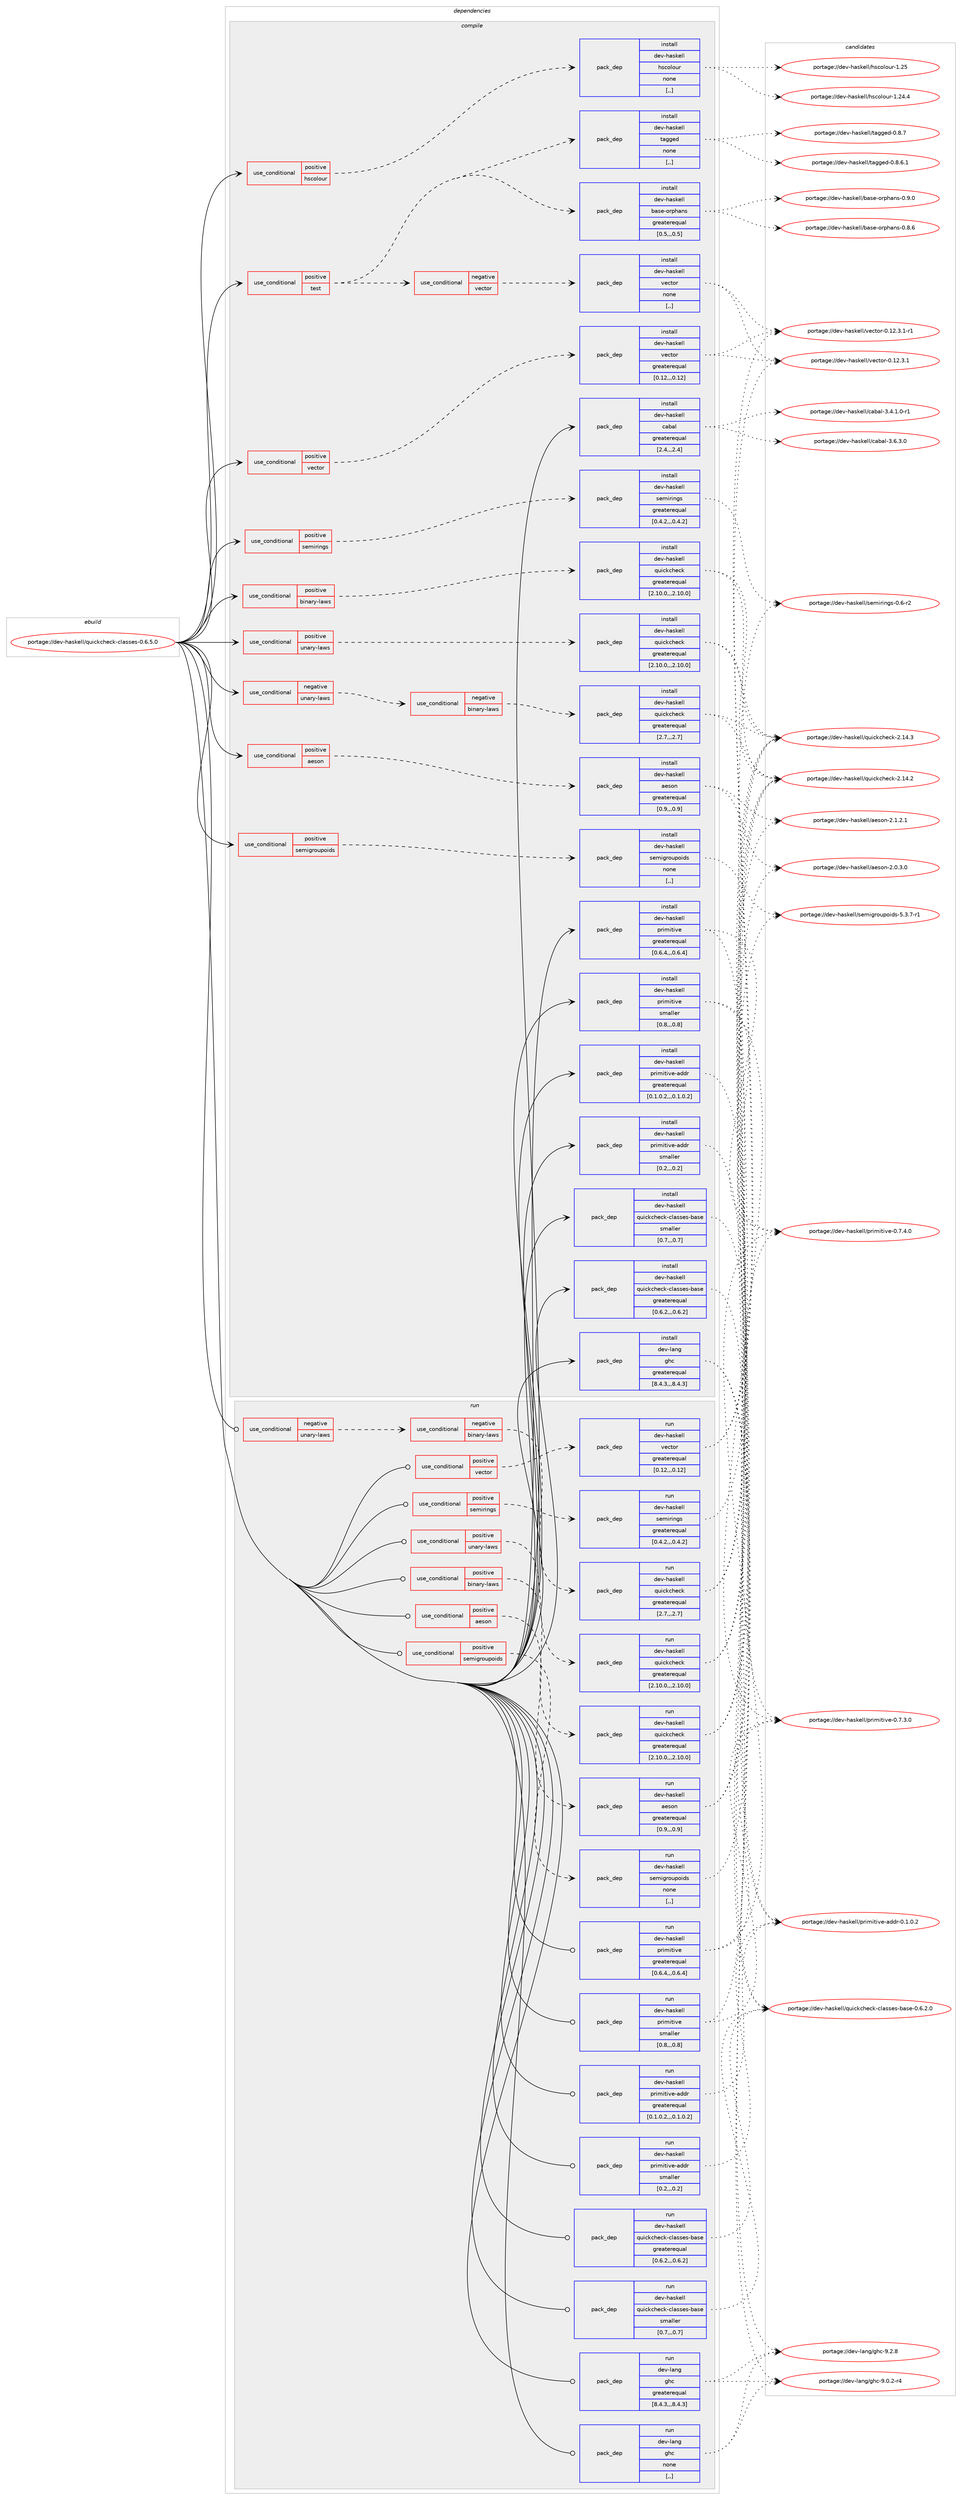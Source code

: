 digraph prolog {

# *************
# Graph options
# *************

newrank=true;
concentrate=true;
compound=true;
graph [rankdir=LR,fontname=Helvetica,fontsize=10,ranksep=1.5];#, ranksep=2.5, nodesep=0.2];
edge  [arrowhead=vee];
node  [fontname=Helvetica,fontsize=10];

# **********
# The ebuild
# **********

subgraph cluster_leftcol {
color=gray;
label=<<i>ebuild</i>>;
id [label="portage://dev-haskell/quickcheck-classes-0.6.5.0", color=red, width=4, href="../dev-haskell/quickcheck-classes-0.6.5.0.svg"];
}

# ****************
# The dependencies
# ****************

subgraph cluster_midcol {
color=gray;
label=<<i>dependencies</i>>;
subgraph cluster_compile {
fillcolor="#eeeeee";
style=filled;
label=<<i>compile</i>>;
subgraph cond20870 {
dependency86483 [label=<<TABLE BORDER="0" CELLBORDER="1" CELLSPACING="0" CELLPADDING="4"><TR><TD ROWSPAN="3" CELLPADDING="10">use_conditional</TD></TR><TR><TD>negative</TD></TR><TR><TD>unary-laws</TD></TR></TABLE>>, shape=none, color=red];
subgraph cond20871 {
dependency86484 [label=<<TABLE BORDER="0" CELLBORDER="1" CELLSPACING="0" CELLPADDING="4"><TR><TD ROWSPAN="3" CELLPADDING="10">use_conditional</TD></TR><TR><TD>negative</TD></TR><TR><TD>binary-laws</TD></TR></TABLE>>, shape=none, color=red];
subgraph pack64601 {
dependency86485 [label=<<TABLE BORDER="0" CELLBORDER="1" CELLSPACING="0" CELLPADDING="4" WIDTH="220"><TR><TD ROWSPAN="6" CELLPADDING="30">pack_dep</TD></TR><TR><TD WIDTH="110">install</TD></TR><TR><TD>dev-haskell</TD></TR><TR><TD>quickcheck</TD></TR><TR><TD>greaterequal</TD></TR><TR><TD>[2.7,,,2.7]</TD></TR></TABLE>>, shape=none, color=blue];
}
dependency86484:e -> dependency86485:w [weight=20,style="dashed",arrowhead="vee"];
}
dependency86483:e -> dependency86484:w [weight=20,style="dashed",arrowhead="vee"];
}
id:e -> dependency86483:w [weight=20,style="solid",arrowhead="vee"];
subgraph cond20872 {
dependency86486 [label=<<TABLE BORDER="0" CELLBORDER="1" CELLSPACING="0" CELLPADDING="4"><TR><TD ROWSPAN="3" CELLPADDING="10">use_conditional</TD></TR><TR><TD>positive</TD></TR><TR><TD>aeson</TD></TR></TABLE>>, shape=none, color=red];
subgraph pack64602 {
dependency86487 [label=<<TABLE BORDER="0" CELLBORDER="1" CELLSPACING="0" CELLPADDING="4" WIDTH="220"><TR><TD ROWSPAN="6" CELLPADDING="30">pack_dep</TD></TR><TR><TD WIDTH="110">install</TD></TR><TR><TD>dev-haskell</TD></TR><TR><TD>aeson</TD></TR><TR><TD>greaterequal</TD></TR><TR><TD>[0.9,,,0.9]</TD></TR></TABLE>>, shape=none, color=blue];
}
dependency86486:e -> dependency86487:w [weight=20,style="dashed",arrowhead="vee"];
}
id:e -> dependency86486:w [weight=20,style="solid",arrowhead="vee"];
subgraph cond20873 {
dependency86488 [label=<<TABLE BORDER="0" CELLBORDER="1" CELLSPACING="0" CELLPADDING="4"><TR><TD ROWSPAN="3" CELLPADDING="10">use_conditional</TD></TR><TR><TD>positive</TD></TR><TR><TD>binary-laws</TD></TR></TABLE>>, shape=none, color=red];
subgraph pack64603 {
dependency86489 [label=<<TABLE BORDER="0" CELLBORDER="1" CELLSPACING="0" CELLPADDING="4" WIDTH="220"><TR><TD ROWSPAN="6" CELLPADDING="30">pack_dep</TD></TR><TR><TD WIDTH="110">install</TD></TR><TR><TD>dev-haskell</TD></TR><TR><TD>quickcheck</TD></TR><TR><TD>greaterequal</TD></TR><TR><TD>[2.10.0,,,2.10.0]</TD></TR></TABLE>>, shape=none, color=blue];
}
dependency86488:e -> dependency86489:w [weight=20,style="dashed",arrowhead="vee"];
}
id:e -> dependency86488:w [weight=20,style="solid",arrowhead="vee"];
subgraph cond20874 {
dependency86490 [label=<<TABLE BORDER="0" CELLBORDER="1" CELLSPACING="0" CELLPADDING="4"><TR><TD ROWSPAN="3" CELLPADDING="10">use_conditional</TD></TR><TR><TD>positive</TD></TR><TR><TD>hscolour</TD></TR></TABLE>>, shape=none, color=red];
subgraph pack64604 {
dependency86491 [label=<<TABLE BORDER="0" CELLBORDER="1" CELLSPACING="0" CELLPADDING="4" WIDTH="220"><TR><TD ROWSPAN="6" CELLPADDING="30">pack_dep</TD></TR><TR><TD WIDTH="110">install</TD></TR><TR><TD>dev-haskell</TD></TR><TR><TD>hscolour</TD></TR><TR><TD>none</TD></TR><TR><TD>[,,]</TD></TR></TABLE>>, shape=none, color=blue];
}
dependency86490:e -> dependency86491:w [weight=20,style="dashed",arrowhead="vee"];
}
id:e -> dependency86490:w [weight=20,style="solid",arrowhead="vee"];
subgraph cond20875 {
dependency86492 [label=<<TABLE BORDER="0" CELLBORDER="1" CELLSPACING="0" CELLPADDING="4"><TR><TD ROWSPAN="3" CELLPADDING="10">use_conditional</TD></TR><TR><TD>positive</TD></TR><TR><TD>semigroupoids</TD></TR></TABLE>>, shape=none, color=red];
subgraph pack64605 {
dependency86493 [label=<<TABLE BORDER="0" CELLBORDER="1" CELLSPACING="0" CELLPADDING="4" WIDTH="220"><TR><TD ROWSPAN="6" CELLPADDING="30">pack_dep</TD></TR><TR><TD WIDTH="110">install</TD></TR><TR><TD>dev-haskell</TD></TR><TR><TD>semigroupoids</TD></TR><TR><TD>none</TD></TR><TR><TD>[,,]</TD></TR></TABLE>>, shape=none, color=blue];
}
dependency86492:e -> dependency86493:w [weight=20,style="dashed",arrowhead="vee"];
}
id:e -> dependency86492:w [weight=20,style="solid",arrowhead="vee"];
subgraph cond20876 {
dependency86494 [label=<<TABLE BORDER="0" CELLBORDER="1" CELLSPACING="0" CELLPADDING="4"><TR><TD ROWSPAN="3" CELLPADDING="10">use_conditional</TD></TR><TR><TD>positive</TD></TR><TR><TD>semirings</TD></TR></TABLE>>, shape=none, color=red];
subgraph pack64606 {
dependency86495 [label=<<TABLE BORDER="0" CELLBORDER="1" CELLSPACING="0" CELLPADDING="4" WIDTH="220"><TR><TD ROWSPAN="6" CELLPADDING="30">pack_dep</TD></TR><TR><TD WIDTH="110">install</TD></TR><TR><TD>dev-haskell</TD></TR><TR><TD>semirings</TD></TR><TR><TD>greaterequal</TD></TR><TR><TD>[0.4.2,,,0.4.2]</TD></TR></TABLE>>, shape=none, color=blue];
}
dependency86494:e -> dependency86495:w [weight=20,style="dashed",arrowhead="vee"];
}
id:e -> dependency86494:w [weight=20,style="solid",arrowhead="vee"];
subgraph cond20877 {
dependency86496 [label=<<TABLE BORDER="0" CELLBORDER="1" CELLSPACING="0" CELLPADDING="4"><TR><TD ROWSPAN="3" CELLPADDING="10">use_conditional</TD></TR><TR><TD>positive</TD></TR><TR><TD>test</TD></TR></TABLE>>, shape=none, color=red];
subgraph pack64607 {
dependency86497 [label=<<TABLE BORDER="0" CELLBORDER="1" CELLSPACING="0" CELLPADDING="4" WIDTH="220"><TR><TD ROWSPAN="6" CELLPADDING="30">pack_dep</TD></TR><TR><TD WIDTH="110">install</TD></TR><TR><TD>dev-haskell</TD></TR><TR><TD>base-orphans</TD></TR><TR><TD>greaterequal</TD></TR><TR><TD>[0.5,,,0.5]</TD></TR></TABLE>>, shape=none, color=blue];
}
dependency86496:e -> dependency86497:w [weight=20,style="dashed",arrowhead="vee"];
subgraph pack64608 {
dependency86498 [label=<<TABLE BORDER="0" CELLBORDER="1" CELLSPACING="0" CELLPADDING="4" WIDTH="220"><TR><TD ROWSPAN="6" CELLPADDING="30">pack_dep</TD></TR><TR><TD WIDTH="110">install</TD></TR><TR><TD>dev-haskell</TD></TR><TR><TD>tagged</TD></TR><TR><TD>none</TD></TR><TR><TD>[,,]</TD></TR></TABLE>>, shape=none, color=blue];
}
dependency86496:e -> dependency86498:w [weight=20,style="dashed",arrowhead="vee"];
subgraph cond20878 {
dependency86499 [label=<<TABLE BORDER="0" CELLBORDER="1" CELLSPACING="0" CELLPADDING="4"><TR><TD ROWSPAN="3" CELLPADDING="10">use_conditional</TD></TR><TR><TD>negative</TD></TR><TR><TD>vector</TD></TR></TABLE>>, shape=none, color=red];
subgraph pack64609 {
dependency86500 [label=<<TABLE BORDER="0" CELLBORDER="1" CELLSPACING="0" CELLPADDING="4" WIDTH="220"><TR><TD ROWSPAN="6" CELLPADDING="30">pack_dep</TD></TR><TR><TD WIDTH="110">install</TD></TR><TR><TD>dev-haskell</TD></TR><TR><TD>vector</TD></TR><TR><TD>none</TD></TR><TR><TD>[,,]</TD></TR></TABLE>>, shape=none, color=blue];
}
dependency86499:e -> dependency86500:w [weight=20,style="dashed",arrowhead="vee"];
}
dependency86496:e -> dependency86499:w [weight=20,style="dashed",arrowhead="vee"];
}
id:e -> dependency86496:w [weight=20,style="solid",arrowhead="vee"];
subgraph cond20879 {
dependency86501 [label=<<TABLE BORDER="0" CELLBORDER="1" CELLSPACING="0" CELLPADDING="4"><TR><TD ROWSPAN="3" CELLPADDING="10">use_conditional</TD></TR><TR><TD>positive</TD></TR><TR><TD>unary-laws</TD></TR></TABLE>>, shape=none, color=red];
subgraph pack64610 {
dependency86502 [label=<<TABLE BORDER="0" CELLBORDER="1" CELLSPACING="0" CELLPADDING="4" WIDTH="220"><TR><TD ROWSPAN="6" CELLPADDING="30">pack_dep</TD></TR><TR><TD WIDTH="110">install</TD></TR><TR><TD>dev-haskell</TD></TR><TR><TD>quickcheck</TD></TR><TR><TD>greaterequal</TD></TR><TR><TD>[2.10.0,,,2.10.0]</TD></TR></TABLE>>, shape=none, color=blue];
}
dependency86501:e -> dependency86502:w [weight=20,style="dashed",arrowhead="vee"];
}
id:e -> dependency86501:w [weight=20,style="solid",arrowhead="vee"];
subgraph cond20880 {
dependency86503 [label=<<TABLE BORDER="0" CELLBORDER="1" CELLSPACING="0" CELLPADDING="4"><TR><TD ROWSPAN="3" CELLPADDING="10">use_conditional</TD></TR><TR><TD>positive</TD></TR><TR><TD>vector</TD></TR></TABLE>>, shape=none, color=red];
subgraph pack64611 {
dependency86504 [label=<<TABLE BORDER="0" CELLBORDER="1" CELLSPACING="0" CELLPADDING="4" WIDTH="220"><TR><TD ROWSPAN="6" CELLPADDING="30">pack_dep</TD></TR><TR><TD WIDTH="110">install</TD></TR><TR><TD>dev-haskell</TD></TR><TR><TD>vector</TD></TR><TR><TD>greaterequal</TD></TR><TR><TD>[0.12,,,0.12]</TD></TR></TABLE>>, shape=none, color=blue];
}
dependency86503:e -> dependency86504:w [weight=20,style="dashed",arrowhead="vee"];
}
id:e -> dependency86503:w [weight=20,style="solid",arrowhead="vee"];
subgraph pack64612 {
dependency86505 [label=<<TABLE BORDER="0" CELLBORDER="1" CELLSPACING="0" CELLPADDING="4" WIDTH="220"><TR><TD ROWSPAN="6" CELLPADDING="30">pack_dep</TD></TR><TR><TD WIDTH="110">install</TD></TR><TR><TD>dev-haskell</TD></TR><TR><TD>cabal</TD></TR><TR><TD>greaterequal</TD></TR><TR><TD>[2.4,,,2.4]</TD></TR></TABLE>>, shape=none, color=blue];
}
id:e -> dependency86505:w [weight=20,style="solid",arrowhead="vee"];
subgraph pack64613 {
dependency86506 [label=<<TABLE BORDER="0" CELLBORDER="1" CELLSPACING="0" CELLPADDING="4" WIDTH="220"><TR><TD ROWSPAN="6" CELLPADDING="30">pack_dep</TD></TR><TR><TD WIDTH="110">install</TD></TR><TR><TD>dev-haskell</TD></TR><TR><TD>primitive</TD></TR><TR><TD>greaterequal</TD></TR><TR><TD>[0.6.4,,,0.6.4]</TD></TR></TABLE>>, shape=none, color=blue];
}
id:e -> dependency86506:w [weight=20,style="solid",arrowhead="vee"];
subgraph pack64614 {
dependency86507 [label=<<TABLE BORDER="0" CELLBORDER="1" CELLSPACING="0" CELLPADDING="4" WIDTH="220"><TR><TD ROWSPAN="6" CELLPADDING="30">pack_dep</TD></TR><TR><TD WIDTH="110">install</TD></TR><TR><TD>dev-haskell</TD></TR><TR><TD>primitive</TD></TR><TR><TD>smaller</TD></TR><TR><TD>[0.8,,,0.8]</TD></TR></TABLE>>, shape=none, color=blue];
}
id:e -> dependency86507:w [weight=20,style="solid",arrowhead="vee"];
subgraph pack64615 {
dependency86508 [label=<<TABLE BORDER="0" CELLBORDER="1" CELLSPACING="0" CELLPADDING="4" WIDTH="220"><TR><TD ROWSPAN="6" CELLPADDING="30">pack_dep</TD></TR><TR><TD WIDTH="110">install</TD></TR><TR><TD>dev-haskell</TD></TR><TR><TD>primitive-addr</TD></TR><TR><TD>greaterequal</TD></TR><TR><TD>[0.1.0.2,,,0.1.0.2]</TD></TR></TABLE>>, shape=none, color=blue];
}
id:e -> dependency86508:w [weight=20,style="solid",arrowhead="vee"];
subgraph pack64616 {
dependency86509 [label=<<TABLE BORDER="0" CELLBORDER="1" CELLSPACING="0" CELLPADDING="4" WIDTH="220"><TR><TD ROWSPAN="6" CELLPADDING="30">pack_dep</TD></TR><TR><TD WIDTH="110">install</TD></TR><TR><TD>dev-haskell</TD></TR><TR><TD>primitive-addr</TD></TR><TR><TD>smaller</TD></TR><TR><TD>[0.2,,,0.2]</TD></TR></TABLE>>, shape=none, color=blue];
}
id:e -> dependency86509:w [weight=20,style="solid",arrowhead="vee"];
subgraph pack64617 {
dependency86510 [label=<<TABLE BORDER="0" CELLBORDER="1" CELLSPACING="0" CELLPADDING="4" WIDTH="220"><TR><TD ROWSPAN="6" CELLPADDING="30">pack_dep</TD></TR><TR><TD WIDTH="110">install</TD></TR><TR><TD>dev-haskell</TD></TR><TR><TD>quickcheck-classes-base</TD></TR><TR><TD>greaterequal</TD></TR><TR><TD>[0.6.2,,,0.6.2]</TD></TR></TABLE>>, shape=none, color=blue];
}
id:e -> dependency86510:w [weight=20,style="solid",arrowhead="vee"];
subgraph pack64618 {
dependency86511 [label=<<TABLE BORDER="0" CELLBORDER="1" CELLSPACING="0" CELLPADDING="4" WIDTH="220"><TR><TD ROWSPAN="6" CELLPADDING="30">pack_dep</TD></TR><TR><TD WIDTH="110">install</TD></TR><TR><TD>dev-haskell</TD></TR><TR><TD>quickcheck-classes-base</TD></TR><TR><TD>smaller</TD></TR><TR><TD>[0.7,,,0.7]</TD></TR></TABLE>>, shape=none, color=blue];
}
id:e -> dependency86511:w [weight=20,style="solid",arrowhead="vee"];
subgraph pack64619 {
dependency86512 [label=<<TABLE BORDER="0" CELLBORDER="1" CELLSPACING="0" CELLPADDING="4" WIDTH="220"><TR><TD ROWSPAN="6" CELLPADDING="30">pack_dep</TD></TR><TR><TD WIDTH="110">install</TD></TR><TR><TD>dev-lang</TD></TR><TR><TD>ghc</TD></TR><TR><TD>greaterequal</TD></TR><TR><TD>[8.4.3,,,8.4.3]</TD></TR></TABLE>>, shape=none, color=blue];
}
id:e -> dependency86512:w [weight=20,style="solid",arrowhead="vee"];
}
subgraph cluster_compileandrun {
fillcolor="#eeeeee";
style=filled;
label=<<i>compile and run</i>>;
}
subgraph cluster_run {
fillcolor="#eeeeee";
style=filled;
label=<<i>run</i>>;
subgraph cond20881 {
dependency86513 [label=<<TABLE BORDER="0" CELLBORDER="1" CELLSPACING="0" CELLPADDING="4"><TR><TD ROWSPAN="3" CELLPADDING="10">use_conditional</TD></TR><TR><TD>negative</TD></TR><TR><TD>unary-laws</TD></TR></TABLE>>, shape=none, color=red];
subgraph cond20882 {
dependency86514 [label=<<TABLE BORDER="0" CELLBORDER="1" CELLSPACING="0" CELLPADDING="4"><TR><TD ROWSPAN="3" CELLPADDING="10">use_conditional</TD></TR><TR><TD>negative</TD></TR><TR><TD>binary-laws</TD></TR></TABLE>>, shape=none, color=red];
subgraph pack64620 {
dependency86515 [label=<<TABLE BORDER="0" CELLBORDER="1" CELLSPACING="0" CELLPADDING="4" WIDTH="220"><TR><TD ROWSPAN="6" CELLPADDING="30">pack_dep</TD></TR><TR><TD WIDTH="110">run</TD></TR><TR><TD>dev-haskell</TD></TR><TR><TD>quickcheck</TD></TR><TR><TD>greaterequal</TD></TR><TR><TD>[2.7,,,2.7]</TD></TR></TABLE>>, shape=none, color=blue];
}
dependency86514:e -> dependency86515:w [weight=20,style="dashed",arrowhead="vee"];
}
dependency86513:e -> dependency86514:w [weight=20,style="dashed",arrowhead="vee"];
}
id:e -> dependency86513:w [weight=20,style="solid",arrowhead="odot"];
subgraph cond20883 {
dependency86516 [label=<<TABLE BORDER="0" CELLBORDER="1" CELLSPACING="0" CELLPADDING="4"><TR><TD ROWSPAN="3" CELLPADDING="10">use_conditional</TD></TR><TR><TD>positive</TD></TR><TR><TD>aeson</TD></TR></TABLE>>, shape=none, color=red];
subgraph pack64621 {
dependency86517 [label=<<TABLE BORDER="0" CELLBORDER="1" CELLSPACING="0" CELLPADDING="4" WIDTH="220"><TR><TD ROWSPAN="6" CELLPADDING="30">pack_dep</TD></TR><TR><TD WIDTH="110">run</TD></TR><TR><TD>dev-haskell</TD></TR><TR><TD>aeson</TD></TR><TR><TD>greaterequal</TD></TR><TR><TD>[0.9,,,0.9]</TD></TR></TABLE>>, shape=none, color=blue];
}
dependency86516:e -> dependency86517:w [weight=20,style="dashed",arrowhead="vee"];
}
id:e -> dependency86516:w [weight=20,style="solid",arrowhead="odot"];
subgraph cond20884 {
dependency86518 [label=<<TABLE BORDER="0" CELLBORDER="1" CELLSPACING="0" CELLPADDING="4"><TR><TD ROWSPAN="3" CELLPADDING="10">use_conditional</TD></TR><TR><TD>positive</TD></TR><TR><TD>binary-laws</TD></TR></TABLE>>, shape=none, color=red];
subgraph pack64622 {
dependency86519 [label=<<TABLE BORDER="0" CELLBORDER="1" CELLSPACING="0" CELLPADDING="4" WIDTH="220"><TR><TD ROWSPAN="6" CELLPADDING="30">pack_dep</TD></TR><TR><TD WIDTH="110">run</TD></TR><TR><TD>dev-haskell</TD></TR><TR><TD>quickcheck</TD></TR><TR><TD>greaterequal</TD></TR><TR><TD>[2.10.0,,,2.10.0]</TD></TR></TABLE>>, shape=none, color=blue];
}
dependency86518:e -> dependency86519:w [weight=20,style="dashed",arrowhead="vee"];
}
id:e -> dependency86518:w [weight=20,style="solid",arrowhead="odot"];
subgraph cond20885 {
dependency86520 [label=<<TABLE BORDER="0" CELLBORDER="1" CELLSPACING="0" CELLPADDING="4"><TR><TD ROWSPAN="3" CELLPADDING="10">use_conditional</TD></TR><TR><TD>positive</TD></TR><TR><TD>semigroupoids</TD></TR></TABLE>>, shape=none, color=red];
subgraph pack64623 {
dependency86521 [label=<<TABLE BORDER="0" CELLBORDER="1" CELLSPACING="0" CELLPADDING="4" WIDTH="220"><TR><TD ROWSPAN="6" CELLPADDING="30">pack_dep</TD></TR><TR><TD WIDTH="110">run</TD></TR><TR><TD>dev-haskell</TD></TR><TR><TD>semigroupoids</TD></TR><TR><TD>none</TD></TR><TR><TD>[,,]</TD></TR></TABLE>>, shape=none, color=blue];
}
dependency86520:e -> dependency86521:w [weight=20,style="dashed",arrowhead="vee"];
}
id:e -> dependency86520:w [weight=20,style="solid",arrowhead="odot"];
subgraph cond20886 {
dependency86522 [label=<<TABLE BORDER="0" CELLBORDER="1" CELLSPACING="0" CELLPADDING="4"><TR><TD ROWSPAN="3" CELLPADDING="10">use_conditional</TD></TR><TR><TD>positive</TD></TR><TR><TD>semirings</TD></TR></TABLE>>, shape=none, color=red];
subgraph pack64624 {
dependency86523 [label=<<TABLE BORDER="0" CELLBORDER="1" CELLSPACING="0" CELLPADDING="4" WIDTH="220"><TR><TD ROWSPAN="6" CELLPADDING="30">pack_dep</TD></TR><TR><TD WIDTH="110">run</TD></TR><TR><TD>dev-haskell</TD></TR><TR><TD>semirings</TD></TR><TR><TD>greaterequal</TD></TR><TR><TD>[0.4.2,,,0.4.2]</TD></TR></TABLE>>, shape=none, color=blue];
}
dependency86522:e -> dependency86523:w [weight=20,style="dashed",arrowhead="vee"];
}
id:e -> dependency86522:w [weight=20,style="solid",arrowhead="odot"];
subgraph cond20887 {
dependency86524 [label=<<TABLE BORDER="0" CELLBORDER="1" CELLSPACING="0" CELLPADDING="4"><TR><TD ROWSPAN="3" CELLPADDING="10">use_conditional</TD></TR><TR><TD>positive</TD></TR><TR><TD>unary-laws</TD></TR></TABLE>>, shape=none, color=red];
subgraph pack64625 {
dependency86525 [label=<<TABLE BORDER="0" CELLBORDER="1" CELLSPACING="0" CELLPADDING="4" WIDTH="220"><TR><TD ROWSPAN="6" CELLPADDING="30">pack_dep</TD></TR><TR><TD WIDTH="110">run</TD></TR><TR><TD>dev-haskell</TD></TR><TR><TD>quickcheck</TD></TR><TR><TD>greaterequal</TD></TR><TR><TD>[2.10.0,,,2.10.0]</TD></TR></TABLE>>, shape=none, color=blue];
}
dependency86524:e -> dependency86525:w [weight=20,style="dashed",arrowhead="vee"];
}
id:e -> dependency86524:w [weight=20,style="solid",arrowhead="odot"];
subgraph cond20888 {
dependency86526 [label=<<TABLE BORDER="0" CELLBORDER="1" CELLSPACING="0" CELLPADDING="4"><TR><TD ROWSPAN="3" CELLPADDING="10">use_conditional</TD></TR><TR><TD>positive</TD></TR><TR><TD>vector</TD></TR></TABLE>>, shape=none, color=red];
subgraph pack64626 {
dependency86527 [label=<<TABLE BORDER="0" CELLBORDER="1" CELLSPACING="0" CELLPADDING="4" WIDTH="220"><TR><TD ROWSPAN="6" CELLPADDING="30">pack_dep</TD></TR><TR><TD WIDTH="110">run</TD></TR><TR><TD>dev-haskell</TD></TR><TR><TD>vector</TD></TR><TR><TD>greaterequal</TD></TR><TR><TD>[0.12,,,0.12]</TD></TR></TABLE>>, shape=none, color=blue];
}
dependency86526:e -> dependency86527:w [weight=20,style="dashed",arrowhead="vee"];
}
id:e -> dependency86526:w [weight=20,style="solid",arrowhead="odot"];
subgraph pack64627 {
dependency86528 [label=<<TABLE BORDER="0" CELLBORDER="1" CELLSPACING="0" CELLPADDING="4" WIDTH="220"><TR><TD ROWSPAN="6" CELLPADDING="30">pack_dep</TD></TR><TR><TD WIDTH="110">run</TD></TR><TR><TD>dev-haskell</TD></TR><TR><TD>primitive</TD></TR><TR><TD>greaterequal</TD></TR><TR><TD>[0.6.4,,,0.6.4]</TD></TR></TABLE>>, shape=none, color=blue];
}
id:e -> dependency86528:w [weight=20,style="solid",arrowhead="odot"];
subgraph pack64628 {
dependency86529 [label=<<TABLE BORDER="0" CELLBORDER="1" CELLSPACING="0" CELLPADDING="4" WIDTH="220"><TR><TD ROWSPAN="6" CELLPADDING="30">pack_dep</TD></TR><TR><TD WIDTH="110">run</TD></TR><TR><TD>dev-haskell</TD></TR><TR><TD>primitive</TD></TR><TR><TD>smaller</TD></TR><TR><TD>[0.8,,,0.8]</TD></TR></TABLE>>, shape=none, color=blue];
}
id:e -> dependency86529:w [weight=20,style="solid",arrowhead="odot"];
subgraph pack64629 {
dependency86530 [label=<<TABLE BORDER="0" CELLBORDER="1" CELLSPACING="0" CELLPADDING="4" WIDTH="220"><TR><TD ROWSPAN="6" CELLPADDING="30">pack_dep</TD></TR><TR><TD WIDTH="110">run</TD></TR><TR><TD>dev-haskell</TD></TR><TR><TD>primitive-addr</TD></TR><TR><TD>greaterequal</TD></TR><TR><TD>[0.1.0.2,,,0.1.0.2]</TD></TR></TABLE>>, shape=none, color=blue];
}
id:e -> dependency86530:w [weight=20,style="solid",arrowhead="odot"];
subgraph pack64630 {
dependency86531 [label=<<TABLE BORDER="0" CELLBORDER="1" CELLSPACING="0" CELLPADDING="4" WIDTH="220"><TR><TD ROWSPAN="6" CELLPADDING="30">pack_dep</TD></TR><TR><TD WIDTH="110">run</TD></TR><TR><TD>dev-haskell</TD></TR><TR><TD>primitive-addr</TD></TR><TR><TD>smaller</TD></TR><TR><TD>[0.2,,,0.2]</TD></TR></TABLE>>, shape=none, color=blue];
}
id:e -> dependency86531:w [weight=20,style="solid",arrowhead="odot"];
subgraph pack64631 {
dependency86532 [label=<<TABLE BORDER="0" CELLBORDER="1" CELLSPACING="0" CELLPADDING="4" WIDTH="220"><TR><TD ROWSPAN="6" CELLPADDING="30">pack_dep</TD></TR><TR><TD WIDTH="110">run</TD></TR><TR><TD>dev-haskell</TD></TR><TR><TD>quickcheck-classes-base</TD></TR><TR><TD>greaterequal</TD></TR><TR><TD>[0.6.2,,,0.6.2]</TD></TR></TABLE>>, shape=none, color=blue];
}
id:e -> dependency86532:w [weight=20,style="solid",arrowhead="odot"];
subgraph pack64632 {
dependency86533 [label=<<TABLE BORDER="0" CELLBORDER="1" CELLSPACING="0" CELLPADDING="4" WIDTH="220"><TR><TD ROWSPAN="6" CELLPADDING="30">pack_dep</TD></TR><TR><TD WIDTH="110">run</TD></TR><TR><TD>dev-haskell</TD></TR><TR><TD>quickcheck-classes-base</TD></TR><TR><TD>smaller</TD></TR><TR><TD>[0.7,,,0.7]</TD></TR></TABLE>>, shape=none, color=blue];
}
id:e -> dependency86533:w [weight=20,style="solid",arrowhead="odot"];
subgraph pack64633 {
dependency86534 [label=<<TABLE BORDER="0" CELLBORDER="1" CELLSPACING="0" CELLPADDING="4" WIDTH="220"><TR><TD ROWSPAN="6" CELLPADDING="30">pack_dep</TD></TR><TR><TD WIDTH="110">run</TD></TR><TR><TD>dev-lang</TD></TR><TR><TD>ghc</TD></TR><TR><TD>greaterequal</TD></TR><TR><TD>[8.4.3,,,8.4.3]</TD></TR></TABLE>>, shape=none, color=blue];
}
id:e -> dependency86534:w [weight=20,style="solid",arrowhead="odot"];
subgraph pack64634 {
dependency86535 [label=<<TABLE BORDER="0" CELLBORDER="1" CELLSPACING="0" CELLPADDING="4" WIDTH="220"><TR><TD ROWSPAN="6" CELLPADDING="30">pack_dep</TD></TR><TR><TD WIDTH="110">run</TD></TR><TR><TD>dev-lang</TD></TR><TR><TD>ghc</TD></TR><TR><TD>none</TD></TR><TR><TD>[,,]</TD></TR></TABLE>>, shape=none, color=blue];
}
id:e -> dependency86535:w [weight=20,style="solid",arrowhead="odot"];
}
}

# **************
# The candidates
# **************

subgraph cluster_choices {
rank=same;
color=gray;
label=<<i>candidates</i>>;

subgraph choice64601 {
color=black;
nodesep=1;
choice10010111845104971151071011081084711311710599107991041019910745504649524651 [label="portage://dev-haskell/quickcheck-2.14.3", color=red, width=4,href="../dev-haskell/quickcheck-2.14.3.svg"];
choice10010111845104971151071011081084711311710599107991041019910745504649524650 [label="portage://dev-haskell/quickcheck-2.14.2", color=red, width=4,href="../dev-haskell/quickcheck-2.14.2.svg"];
dependency86485:e -> choice10010111845104971151071011081084711311710599107991041019910745504649524651:w [style=dotted,weight="100"];
dependency86485:e -> choice10010111845104971151071011081084711311710599107991041019910745504649524650:w [style=dotted,weight="100"];
}
subgraph choice64602 {
color=black;
nodesep=1;
choice100101118451049711510710110810847971011151111104550464946504649 [label="portage://dev-haskell/aeson-2.1.2.1", color=red, width=4,href="../dev-haskell/aeson-2.1.2.1.svg"];
choice100101118451049711510710110810847971011151111104550464846514648 [label="portage://dev-haskell/aeson-2.0.3.0", color=red, width=4,href="../dev-haskell/aeson-2.0.3.0.svg"];
dependency86487:e -> choice100101118451049711510710110810847971011151111104550464946504649:w [style=dotted,weight="100"];
dependency86487:e -> choice100101118451049711510710110810847971011151111104550464846514648:w [style=dotted,weight="100"];
}
subgraph choice64603 {
color=black;
nodesep=1;
choice10010111845104971151071011081084711311710599107991041019910745504649524651 [label="portage://dev-haskell/quickcheck-2.14.3", color=red, width=4,href="../dev-haskell/quickcheck-2.14.3.svg"];
choice10010111845104971151071011081084711311710599107991041019910745504649524650 [label="portage://dev-haskell/quickcheck-2.14.2", color=red, width=4,href="../dev-haskell/quickcheck-2.14.2.svg"];
dependency86489:e -> choice10010111845104971151071011081084711311710599107991041019910745504649524651:w [style=dotted,weight="100"];
dependency86489:e -> choice10010111845104971151071011081084711311710599107991041019910745504649524650:w [style=dotted,weight="100"];
}
subgraph choice64604 {
color=black;
nodesep=1;
choice100101118451049711510710110810847104115991111081111171144549465053 [label="portage://dev-haskell/hscolour-1.25", color=red, width=4,href="../dev-haskell/hscolour-1.25.svg"];
choice1001011184510497115107101108108471041159911110811111711445494650524652 [label="portage://dev-haskell/hscolour-1.24.4", color=red, width=4,href="../dev-haskell/hscolour-1.24.4.svg"];
dependency86491:e -> choice100101118451049711510710110810847104115991111081111171144549465053:w [style=dotted,weight="100"];
dependency86491:e -> choice1001011184510497115107101108108471041159911110811111711445494650524652:w [style=dotted,weight="100"];
}
subgraph choice64605 {
color=black;
nodesep=1;
choice1001011184510497115107101108108471151011091051031141111171121111051001154553465146554511449 [label="portage://dev-haskell/semigroupoids-5.3.7-r1", color=red, width=4,href="../dev-haskell/semigroupoids-5.3.7-r1.svg"];
dependency86493:e -> choice1001011184510497115107101108108471151011091051031141111171121111051001154553465146554511449:w [style=dotted,weight="100"];
}
subgraph choice64606 {
color=black;
nodesep=1;
choice100101118451049711510710110810847115101109105114105110103115454846544511450 [label="portage://dev-haskell/semirings-0.6-r2", color=red, width=4,href="../dev-haskell/semirings-0.6-r2.svg"];
dependency86495:e -> choice100101118451049711510710110810847115101109105114105110103115454846544511450:w [style=dotted,weight="100"];
}
subgraph choice64607 {
color=black;
nodesep=1;
choice10010111845104971151071011081084798971151014511111411210497110115454846574648 [label="portage://dev-haskell/base-orphans-0.9.0", color=red, width=4,href="../dev-haskell/base-orphans-0.9.0.svg"];
choice10010111845104971151071011081084798971151014511111411210497110115454846564654 [label="portage://dev-haskell/base-orphans-0.8.6", color=red, width=4,href="../dev-haskell/base-orphans-0.8.6.svg"];
dependency86497:e -> choice10010111845104971151071011081084798971151014511111411210497110115454846574648:w [style=dotted,weight="100"];
dependency86497:e -> choice10010111845104971151071011081084798971151014511111411210497110115454846564654:w [style=dotted,weight="100"];
}
subgraph choice64608 {
color=black;
nodesep=1;
choice10010111845104971151071011081084711697103103101100454846564655 [label="portage://dev-haskell/tagged-0.8.7", color=red, width=4,href="../dev-haskell/tagged-0.8.7.svg"];
choice100101118451049711510710110810847116971031031011004548465646544649 [label="portage://dev-haskell/tagged-0.8.6.1", color=red, width=4,href="../dev-haskell/tagged-0.8.6.1.svg"];
dependency86498:e -> choice10010111845104971151071011081084711697103103101100454846564655:w [style=dotted,weight="100"];
dependency86498:e -> choice100101118451049711510710110810847116971031031011004548465646544649:w [style=dotted,weight="100"];
}
subgraph choice64609 {
color=black;
nodesep=1;
choice100101118451049711510710110810847118101991161111144548464950465146494511449 [label="portage://dev-haskell/vector-0.12.3.1-r1", color=red, width=4,href="../dev-haskell/vector-0.12.3.1-r1.svg"];
choice10010111845104971151071011081084711810199116111114454846495046514649 [label="portage://dev-haskell/vector-0.12.3.1", color=red, width=4,href="../dev-haskell/vector-0.12.3.1.svg"];
dependency86500:e -> choice100101118451049711510710110810847118101991161111144548464950465146494511449:w [style=dotted,weight="100"];
dependency86500:e -> choice10010111845104971151071011081084711810199116111114454846495046514649:w [style=dotted,weight="100"];
}
subgraph choice64610 {
color=black;
nodesep=1;
choice10010111845104971151071011081084711311710599107991041019910745504649524651 [label="portage://dev-haskell/quickcheck-2.14.3", color=red, width=4,href="../dev-haskell/quickcheck-2.14.3.svg"];
choice10010111845104971151071011081084711311710599107991041019910745504649524650 [label="portage://dev-haskell/quickcheck-2.14.2", color=red, width=4,href="../dev-haskell/quickcheck-2.14.2.svg"];
dependency86502:e -> choice10010111845104971151071011081084711311710599107991041019910745504649524651:w [style=dotted,weight="100"];
dependency86502:e -> choice10010111845104971151071011081084711311710599107991041019910745504649524650:w [style=dotted,weight="100"];
}
subgraph choice64611 {
color=black;
nodesep=1;
choice100101118451049711510710110810847118101991161111144548464950465146494511449 [label="portage://dev-haskell/vector-0.12.3.1-r1", color=red, width=4,href="../dev-haskell/vector-0.12.3.1-r1.svg"];
choice10010111845104971151071011081084711810199116111114454846495046514649 [label="portage://dev-haskell/vector-0.12.3.1", color=red, width=4,href="../dev-haskell/vector-0.12.3.1.svg"];
dependency86504:e -> choice100101118451049711510710110810847118101991161111144548464950465146494511449:w [style=dotted,weight="100"];
dependency86504:e -> choice10010111845104971151071011081084711810199116111114454846495046514649:w [style=dotted,weight="100"];
}
subgraph choice64612 {
color=black;
nodesep=1;
choice100101118451049711510710110810847999798971084551465446514648 [label="portage://dev-haskell/cabal-3.6.3.0", color=red, width=4,href="../dev-haskell/cabal-3.6.3.0.svg"];
choice1001011184510497115107101108108479997989710845514652464946484511449 [label="portage://dev-haskell/cabal-3.4.1.0-r1", color=red, width=4,href="../dev-haskell/cabal-3.4.1.0-r1.svg"];
dependency86505:e -> choice100101118451049711510710110810847999798971084551465446514648:w [style=dotted,weight="100"];
dependency86505:e -> choice1001011184510497115107101108108479997989710845514652464946484511449:w [style=dotted,weight="100"];
}
subgraph choice64613 {
color=black;
nodesep=1;
choice1001011184510497115107101108108471121141051091051161051181014548465546524648 [label="portage://dev-haskell/primitive-0.7.4.0", color=red, width=4,href="../dev-haskell/primitive-0.7.4.0.svg"];
choice1001011184510497115107101108108471121141051091051161051181014548465546514648 [label="portage://dev-haskell/primitive-0.7.3.0", color=red, width=4,href="../dev-haskell/primitive-0.7.3.0.svg"];
dependency86506:e -> choice1001011184510497115107101108108471121141051091051161051181014548465546524648:w [style=dotted,weight="100"];
dependency86506:e -> choice1001011184510497115107101108108471121141051091051161051181014548465546514648:w [style=dotted,weight="100"];
}
subgraph choice64614 {
color=black;
nodesep=1;
choice1001011184510497115107101108108471121141051091051161051181014548465546524648 [label="portage://dev-haskell/primitive-0.7.4.0", color=red, width=4,href="../dev-haskell/primitive-0.7.4.0.svg"];
choice1001011184510497115107101108108471121141051091051161051181014548465546514648 [label="portage://dev-haskell/primitive-0.7.3.0", color=red, width=4,href="../dev-haskell/primitive-0.7.3.0.svg"];
dependency86507:e -> choice1001011184510497115107101108108471121141051091051161051181014548465546524648:w [style=dotted,weight="100"];
dependency86507:e -> choice1001011184510497115107101108108471121141051091051161051181014548465546514648:w [style=dotted,weight="100"];
}
subgraph choice64615 {
color=black;
nodesep=1;
choice10010111845104971151071011081084711211410510910511610511810145971001001144548464946484650 [label="portage://dev-haskell/primitive-addr-0.1.0.2", color=red, width=4,href="../dev-haskell/primitive-addr-0.1.0.2.svg"];
dependency86508:e -> choice10010111845104971151071011081084711211410510910511610511810145971001001144548464946484650:w [style=dotted,weight="100"];
}
subgraph choice64616 {
color=black;
nodesep=1;
choice10010111845104971151071011081084711211410510910511610511810145971001001144548464946484650 [label="portage://dev-haskell/primitive-addr-0.1.0.2", color=red, width=4,href="../dev-haskell/primitive-addr-0.1.0.2.svg"];
dependency86509:e -> choice10010111845104971151071011081084711211410510910511610511810145971001001144548464946484650:w [style=dotted,weight="100"];
}
subgraph choice64617 {
color=black;
nodesep=1;
choice1001011184510497115107101108108471131171059910799104101991074599108971151151011154598971151014548465446504648 [label="portage://dev-haskell/quickcheck-classes-base-0.6.2.0", color=red, width=4,href="../dev-haskell/quickcheck-classes-base-0.6.2.0.svg"];
dependency86510:e -> choice1001011184510497115107101108108471131171059910799104101991074599108971151151011154598971151014548465446504648:w [style=dotted,weight="100"];
}
subgraph choice64618 {
color=black;
nodesep=1;
choice1001011184510497115107101108108471131171059910799104101991074599108971151151011154598971151014548465446504648 [label="portage://dev-haskell/quickcheck-classes-base-0.6.2.0", color=red, width=4,href="../dev-haskell/quickcheck-classes-base-0.6.2.0.svg"];
dependency86511:e -> choice1001011184510497115107101108108471131171059910799104101991074599108971151151011154598971151014548465446504648:w [style=dotted,weight="100"];
}
subgraph choice64619 {
color=black;
nodesep=1;
choice10010111845108971101034710310499455746504656 [label="portage://dev-lang/ghc-9.2.8", color=red, width=4,href="../dev-lang/ghc-9.2.8.svg"];
choice100101118451089711010347103104994557464846504511452 [label="portage://dev-lang/ghc-9.0.2-r4", color=red, width=4,href="../dev-lang/ghc-9.0.2-r4.svg"];
dependency86512:e -> choice10010111845108971101034710310499455746504656:w [style=dotted,weight="100"];
dependency86512:e -> choice100101118451089711010347103104994557464846504511452:w [style=dotted,weight="100"];
}
subgraph choice64620 {
color=black;
nodesep=1;
choice10010111845104971151071011081084711311710599107991041019910745504649524651 [label="portage://dev-haskell/quickcheck-2.14.3", color=red, width=4,href="../dev-haskell/quickcheck-2.14.3.svg"];
choice10010111845104971151071011081084711311710599107991041019910745504649524650 [label="portage://dev-haskell/quickcheck-2.14.2", color=red, width=4,href="../dev-haskell/quickcheck-2.14.2.svg"];
dependency86515:e -> choice10010111845104971151071011081084711311710599107991041019910745504649524651:w [style=dotted,weight="100"];
dependency86515:e -> choice10010111845104971151071011081084711311710599107991041019910745504649524650:w [style=dotted,weight="100"];
}
subgraph choice64621 {
color=black;
nodesep=1;
choice100101118451049711510710110810847971011151111104550464946504649 [label="portage://dev-haskell/aeson-2.1.2.1", color=red, width=4,href="../dev-haskell/aeson-2.1.2.1.svg"];
choice100101118451049711510710110810847971011151111104550464846514648 [label="portage://dev-haskell/aeson-2.0.3.0", color=red, width=4,href="../dev-haskell/aeson-2.0.3.0.svg"];
dependency86517:e -> choice100101118451049711510710110810847971011151111104550464946504649:w [style=dotted,weight="100"];
dependency86517:e -> choice100101118451049711510710110810847971011151111104550464846514648:w [style=dotted,weight="100"];
}
subgraph choice64622 {
color=black;
nodesep=1;
choice10010111845104971151071011081084711311710599107991041019910745504649524651 [label="portage://dev-haskell/quickcheck-2.14.3", color=red, width=4,href="../dev-haskell/quickcheck-2.14.3.svg"];
choice10010111845104971151071011081084711311710599107991041019910745504649524650 [label="portage://dev-haskell/quickcheck-2.14.2", color=red, width=4,href="../dev-haskell/quickcheck-2.14.2.svg"];
dependency86519:e -> choice10010111845104971151071011081084711311710599107991041019910745504649524651:w [style=dotted,weight="100"];
dependency86519:e -> choice10010111845104971151071011081084711311710599107991041019910745504649524650:w [style=dotted,weight="100"];
}
subgraph choice64623 {
color=black;
nodesep=1;
choice1001011184510497115107101108108471151011091051031141111171121111051001154553465146554511449 [label="portage://dev-haskell/semigroupoids-5.3.7-r1", color=red, width=4,href="../dev-haskell/semigroupoids-5.3.7-r1.svg"];
dependency86521:e -> choice1001011184510497115107101108108471151011091051031141111171121111051001154553465146554511449:w [style=dotted,weight="100"];
}
subgraph choice64624 {
color=black;
nodesep=1;
choice100101118451049711510710110810847115101109105114105110103115454846544511450 [label="portage://dev-haskell/semirings-0.6-r2", color=red, width=4,href="../dev-haskell/semirings-0.6-r2.svg"];
dependency86523:e -> choice100101118451049711510710110810847115101109105114105110103115454846544511450:w [style=dotted,weight="100"];
}
subgraph choice64625 {
color=black;
nodesep=1;
choice10010111845104971151071011081084711311710599107991041019910745504649524651 [label="portage://dev-haskell/quickcheck-2.14.3", color=red, width=4,href="../dev-haskell/quickcheck-2.14.3.svg"];
choice10010111845104971151071011081084711311710599107991041019910745504649524650 [label="portage://dev-haskell/quickcheck-2.14.2", color=red, width=4,href="../dev-haskell/quickcheck-2.14.2.svg"];
dependency86525:e -> choice10010111845104971151071011081084711311710599107991041019910745504649524651:w [style=dotted,weight="100"];
dependency86525:e -> choice10010111845104971151071011081084711311710599107991041019910745504649524650:w [style=dotted,weight="100"];
}
subgraph choice64626 {
color=black;
nodesep=1;
choice100101118451049711510710110810847118101991161111144548464950465146494511449 [label="portage://dev-haskell/vector-0.12.3.1-r1", color=red, width=4,href="../dev-haskell/vector-0.12.3.1-r1.svg"];
choice10010111845104971151071011081084711810199116111114454846495046514649 [label="portage://dev-haskell/vector-0.12.3.1", color=red, width=4,href="../dev-haskell/vector-0.12.3.1.svg"];
dependency86527:e -> choice100101118451049711510710110810847118101991161111144548464950465146494511449:w [style=dotted,weight="100"];
dependency86527:e -> choice10010111845104971151071011081084711810199116111114454846495046514649:w [style=dotted,weight="100"];
}
subgraph choice64627 {
color=black;
nodesep=1;
choice1001011184510497115107101108108471121141051091051161051181014548465546524648 [label="portage://dev-haskell/primitive-0.7.4.0", color=red, width=4,href="../dev-haskell/primitive-0.7.4.0.svg"];
choice1001011184510497115107101108108471121141051091051161051181014548465546514648 [label="portage://dev-haskell/primitive-0.7.3.0", color=red, width=4,href="../dev-haskell/primitive-0.7.3.0.svg"];
dependency86528:e -> choice1001011184510497115107101108108471121141051091051161051181014548465546524648:w [style=dotted,weight="100"];
dependency86528:e -> choice1001011184510497115107101108108471121141051091051161051181014548465546514648:w [style=dotted,weight="100"];
}
subgraph choice64628 {
color=black;
nodesep=1;
choice1001011184510497115107101108108471121141051091051161051181014548465546524648 [label="portage://dev-haskell/primitive-0.7.4.0", color=red, width=4,href="../dev-haskell/primitive-0.7.4.0.svg"];
choice1001011184510497115107101108108471121141051091051161051181014548465546514648 [label="portage://dev-haskell/primitive-0.7.3.0", color=red, width=4,href="../dev-haskell/primitive-0.7.3.0.svg"];
dependency86529:e -> choice1001011184510497115107101108108471121141051091051161051181014548465546524648:w [style=dotted,weight="100"];
dependency86529:e -> choice1001011184510497115107101108108471121141051091051161051181014548465546514648:w [style=dotted,weight="100"];
}
subgraph choice64629 {
color=black;
nodesep=1;
choice10010111845104971151071011081084711211410510910511610511810145971001001144548464946484650 [label="portage://dev-haskell/primitive-addr-0.1.0.2", color=red, width=4,href="../dev-haskell/primitive-addr-0.1.0.2.svg"];
dependency86530:e -> choice10010111845104971151071011081084711211410510910511610511810145971001001144548464946484650:w [style=dotted,weight="100"];
}
subgraph choice64630 {
color=black;
nodesep=1;
choice10010111845104971151071011081084711211410510910511610511810145971001001144548464946484650 [label="portage://dev-haskell/primitive-addr-0.1.0.2", color=red, width=4,href="../dev-haskell/primitive-addr-0.1.0.2.svg"];
dependency86531:e -> choice10010111845104971151071011081084711211410510910511610511810145971001001144548464946484650:w [style=dotted,weight="100"];
}
subgraph choice64631 {
color=black;
nodesep=1;
choice1001011184510497115107101108108471131171059910799104101991074599108971151151011154598971151014548465446504648 [label="portage://dev-haskell/quickcheck-classes-base-0.6.2.0", color=red, width=4,href="../dev-haskell/quickcheck-classes-base-0.6.2.0.svg"];
dependency86532:e -> choice1001011184510497115107101108108471131171059910799104101991074599108971151151011154598971151014548465446504648:w [style=dotted,weight="100"];
}
subgraph choice64632 {
color=black;
nodesep=1;
choice1001011184510497115107101108108471131171059910799104101991074599108971151151011154598971151014548465446504648 [label="portage://dev-haskell/quickcheck-classes-base-0.6.2.0", color=red, width=4,href="../dev-haskell/quickcheck-classes-base-0.6.2.0.svg"];
dependency86533:e -> choice1001011184510497115107101108108471131171059910799104101991074599108971151151011154598971151014548465446504648:w [style=dotted,weight="100"];
}
subgraph choice64633 {
color=black;
nodesep=1;
choice10010111845108971101034710310499455746504656 [label="portage://dev-lang/ghc-9.2.8", color=red, width=4,href="../dev-lang/ghc-9.2.8.svg"];
choice100101118451089711010347103104994557464846504511452 [label="portage://dev-lang/ghc-9.0.2-r4", color=red, width=4,href="../dev-lang/ghc-9.0.2-r4.svg"];
dependency86534:e -> choice10010111845108971101034710310499455746504656:w [style=dotted,weight="100"];
dependency86534:e -> choice100101118451089711010347103104994557464846504511452:w [style=dotted,weight="100"];
}
subgraph choice64634 {
color=black;
nodesep=1;
choice10010111845108971101034710310499455746504656 [label="portage://dev-lang/ghc-9.2.8", color=red, width=4,href="../dev-lang/ghc-9.2.8.svg"];
choice100101118451089711010347103104994557464846504511452 [label="portage://dev-lang/ghc-9.0.2-r4", color=red, width=4,href="../dev-lang/ghc-9.0.2-r4.svg"];
dependency86535:e -> choice10010111845108971101034710310499455746504656:w [style=dotted,weight="100"];
dependency86535:e -> choice100101118451089711010347103104994557464846504511452:w [style=dotted,weight="100"];
}
}

}
